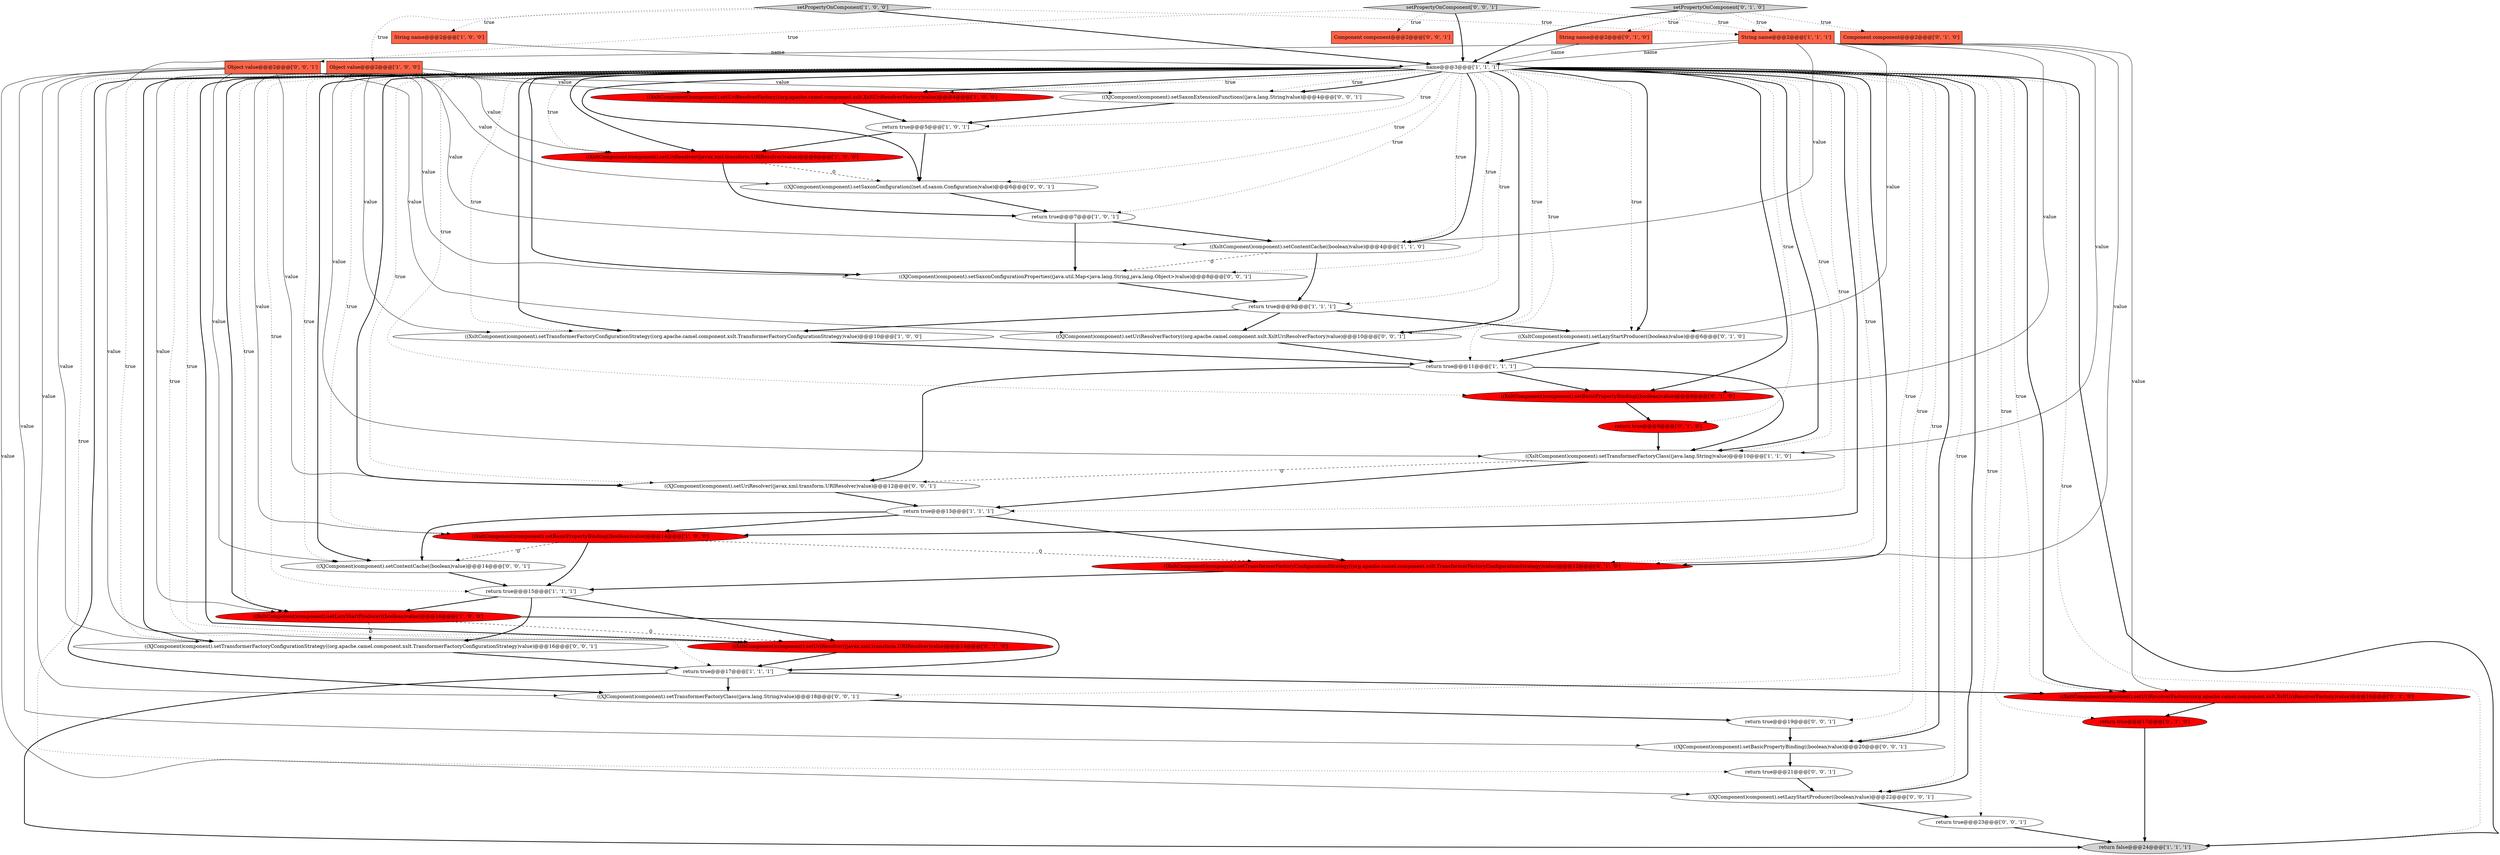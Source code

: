digraph {
0 [style = filled, label = "return true@@@15@@@['1', '1', '1']", fillcolor = white, shape = ellipse image = "AAA0AAABBB1BBB"];
23 [style = filled, label = "((XsltComponent)component).setUriResolver((javax.xml.transform.URIResolver)value)@@@14@@@['0', '1', '0']", fillcolor = red, shape = ellipse image = "AAA1AAABBB2BBB"];
1 [style = filled, label = "((XsltComponent)component).setLazyStartProducer((boolean)value)@@@16@@@['1', '0', '0']", fillcolor = red, shape = ellipse image = "AAA1AAABBB1BBB"];
40 [style = filled, label = "((XJComponent)component).setSaxonConfigurationProperties((java.util.Map<java.lang.String,java.lang.Object>)value)@@@8@@@['0', '0', '1']", fillcolor = white, shape = ellipse image = "AAA0AAABBB3BBB"];
3 [style = filled, label = "return true@@@11@@@['1', '1', '1']", fillcolor = white, shape = ellipse image = "AAA0AAABBB1BBB"];
37 [style = filled, label = "return true@@@21@@@['0', '0', '1']", fillcolor = white, shape = ellipse image = "AAA0AAABBB3BBB"];
43 [style = filled, label = "((XJComponent)component).setLazyStartProducer((boolean)value)@@@22@@@['0', '0', '1']", fillcolor = white, shape = ellipse image = "AAA0AAABBB3BBB"];
17 [style = filled, label = "((XsltComponent)component).setTransformerFactoryConfigurationStrategy((org.apache.camel.component.xslt.TransformerFactoryConfigurationStrategy)value)@@@10@@@['1', '0', '0']", fillcolor = white, shape = ellipse image = "AAA0AAABBB1BBB"];
5 [style = filled, label = "return true@@@5@@@['1', '0', '1']", fillcolor = white, shape = ellipse image = "AAA0AAABBB1BBB"];
32 [style = filled, label = "((XJComponent)component).setTransformerFactoryConfigurationStrategy((org.apache.camel.component.xslt.TransformerFactoryConfigurationStrategy)value)@@@16@@@['0', '0', '1']", fillcolor = white, shape = ellipse image = "AAA0AAABBB3BBB"];
30 [style = filled, label = "((XJComponent)component).setSaxonConfiguration((net.sf.saxon.Configuration)value)@@@6@@@['0', '0', '1']", fillcolor = white, shape = ellipse image = "AAA0AAABBB3BBB"];
34 [style = filled, label = "((XJComponent)component).setUriResolver((javax.xml.transform.URIResolver)value)@@@12@@@['0', '0', '1']", fillcolor = white, shape = ellipse image = "AAA0AAABBB3BBB"];
4 [style = filled, label = "name@@@3@@@['1', '1', '1']", fillcolor = white, shape = diamond image = "AAA0AAABBB1BBB"];
6 [style = filled, label = "setPropertyOnComponent['1', '0', '0']", fillcolor = lightgray, shape = diamond image = "AAA0AAABBB1BBB"];
31 [style = filled, label = "Component component@@@2@@@['0', '0', '1']", fillcolor = tomato, shape = box image = "AAA0AAABBB3BBB"];
20 [style = filled, label = "((XsltComponent)component).setTransformerFactoryConfigurationStrategy((org.apache.camel.component.xslt.TransformerFactoryConfigurationStrategy)value)@@@12@@@['0', '1', '0']", fillcolor = red, shape = ellipse image = "AAA1AAABBB2BBB"];
21 [style = filled, label = "((XsltComponent)component).setUriResolverFactory((org.apache.camel.component.xslt.XsltUriResolverFactory)value)@@@16@@@['0', '1', '0']", fillcolor = red, shape = ellipse image = "AAA1AAABBB2BBB"];
44 [style = filled, label = "((XJComponent)component).setTransformerFactoryClass((java.lang.String)value)@@@18@@@['0', '0', '1']", fillcolor = white, shape = ellipse image = "AAA0AAABBB3BBB"];
9 [style = filled, label = "String name@@@2@@@['1', '0', '0']", fillcolor = tomato, shape = box image = "AAA0AAABBB1BBB"];
14 [style = filled, label = "return true@@@7@@@['1', '0', '1']", fillcolor = white, shape = ellipse image = "AAA0AAABBB1BBB"];
24 [style = filled, label = "((XsltComponent)component).setBasicPropertyBinding((boolean)value)@@@8@@@['0', '1', '0']", fillcolor = red, shape = ellipse image = "AAA1AAABBB2BBB"];
10 [style = filled, label = "((XsltComponent)component).setTransformerFactoryClass((java.lang.String)value)@@@10@@@['1', '1', '0']", fillcolor = white, shape = ellipse image = "AAA0AAABBB1BBB"];
35 [style = filled, label = "Object value@@@2@@@['0', '0', '1']", fillcolor = tomato, shape = box image = "AAA0AAABBB3BBB"];
19 [style = filled, label = "return true@@@13@@@['1', '1', '1']", fillcolor = white, shape = ellipse image = "AAA0AAABBB1BBB"];
11 [style = filled, label = "String name@@@2@@@['1', '1', '1']", fillcolor = tomato, shape = box image = "AAA0AAABBB1BBB"];
12 [style = filled, label = "((XsltComponent)component).setUriResolverFactory((org.apache.camel.component.xslt.XsltUriResolverFactory)value)@@@4@@@['1', '0', '0']", fillcolor = red, shape = ellipse image = "AAA1AAABBB1BBB"];
38 [style = filled, label = "((XJComponent)component).setBasicPropertyBinding((boolean)value)@@@20@@@['0', '0', '1']", fillcolor = white, shape = ellipse image = "AAA0AAABBB3BBB"];
2 [style = filled, label = "((XsltComponent)component).setBasicPropertyBinding((boolean)value)@@@14@@@['1', '0', '0']", fillcolor = red, shape = ellipse image = "AAA1AAABBB1BBB"];
41 [style = filled, label = "((XJComponent)component).setUriResolverFactory((org.apache.camel.component.xslt.XsltUriResolverFactory)value)@@@10@@@['0', '0', '1']", fillcolor = white, shape = ellipse image = "AAA0AAABBB3BBB"];
16 [style = filled, label = "return true@@@17@@@['1', '1', '1']", fillcolor = white, shape = ellipse image = "AAA0AAABBB1BBB"];
7 [style = filled, label = "return false@@@24@@@['1', '1', '1']", fillcolor = lightgray, shape = ellipse image = "AAA0AAABBB1BBB"];
8 [style = filled, label = "Object value@@@2@@@['1', '0', '0']", fillcolor = tomato, shape = box image = "AAA0AAABBB1BBB"];
13 [style = filled, label = "((XsltComponent)component).setUriResolver((javax.xml.transform.URIResolver)value)@@@6@@@['1', '0', '0']", fillcolor = red, shape = ellipse image = "AAA1AAABBB1BBB"];
36 [style = filled, label = "return true@@@19@@@['0', '0', '1']", fillcolor = white, shape = ellipse image = "AAA0AAABBB3BBB"];
42 [style = filled, label = "((XJComponent)component).setContentCache((boolean)value)@@@14@@@['0', '0', '1']", fillcolor = white, shape = ellipse image = "AAA0AAABBB3BBB"];
29 [style = filled, label = "return true@@@9@@@['0', '1', '0']", fillcolor = red, shape = ellipse image = "AAA1AAABBB2BBB"];
33 [style = filled, label = "((XJComponent)component).setSaxonExtensionFunctions((java.lang.String)value)@@@4@@@['0', '0', '1']", fillcolor = white, shape = ellipse image = "AAA0AAABBB3BBB"];
39 [style = filled, label = "return true@@@23@@@['0', '0', '1']", fillcolor = white, shape = ellipse image = "AAA0AAABBB3BBB"];
45 [style = filled, label = "setPropertyOnComponent['0', '0', '1']", fillcolor = lightgray, shape = diamond image = "AAA0AAABBB3BBB"];
22 [style = filled, label = "Component component@@@2@@@['0', '1', '0']", fillcolor = tomato, shape = box image = "AAA0AAABBB2BBB"];
28 [style = filled, label = "((XsltComponent)component).setLazyStartProducer((boolean)value)@@@6@@@['0', '1', '0']", fillcolor = white, shape = ellipse image = "AAA0AAABBB2BBB"];
27 [style = filled, label = "setPropertyOnComponent['0', '1', '0']", fillcolor = lightgray, shape = diamond image = "AAA0AAABBB2BBB"];
25 [style = filled, label = "return true@@@17@@@['0', '1', '0']", fillcolor = red, shape = ellipse image = "AAA1AAABBB2BBB"];
26 [style = filled, label = "String name@@@2@@@['0', '1', '0']", fillcolor = tomato, shape = box image = "AAA0AAABBB2BBB"];
15 [style = filled, label = "return true@@@9@@@['1', '1', '1']", fillcolor = white, shape = ellipse image = "AAA0AAABBB1BBB"];
18 [style = filled, label = "((XsltComponent)component).setContentCache((boolean)value)@@@4@@@['1', '1', '0']", fillcolor = white, shape = ellipse image = "AAA0AAABBB1BBB"];
11->4 [style = solid, label="name"];
2->42 [style = dashed, label="0"];
4->18 [style = dotted, label="true"];
4->38 [style = dotted, label="true"];
12->5 [style = bold, label=""];
8->10 [style = solid, label="value"];
4->1 [style = dotted, label="true"];
3->24 [style = bold, label=""];
10->34 [style = dashed, label="0"];
10->19 [style = bold, label=""];
20->0 [style = bold, label=""];
16->7 [style = bold, label=""];
4->44 [style = dotted, label="true"];
11->10 [style = solid, label="value"];
4->7 [style = dotted, label="true"];
40->15 [style = bold, label=""];
35->44 [style = solid, label="value"];
4->33 [style = dotted, label="true"];
4->44 [style = bold, label=""];
4->30 [style = dotted, label="true"];
3->34 [style = bold, label=""];
15->17 [style = bold, label=""];
37->43 [style = bold, label=""];
11->20 [style = solid, label="value"];
4->42 [style = dotted, label="true"];
15->41 [style = bold, label=""];
30->14 [style = bold, label=""];
9->4 [style = solid, label="name"];
4->36 [style = dotted, label="true"];
11->21 [style = solid, label="value"];
4->24 [style = dotted, label="true"];
6->11 [style = dotted, label="true"];
28->3 [style = bold, label=""];
5->30 [style = bold, label=""];
4->17 [style = dotted, label="true"];
13->14 [style = bold, label=""];
19->42 [style = bold, label=""];
35->41 [style = solid, label="value"];
4->38 [style = bold, label=""];
27->22 [style = dotted, label="true"];
34->19 [style = bold, label=""];
11->28 [style = solid, label="value"];
19->20 [style = bold, label=""];
4->23 [style = dotted, label="true"];
4->0 [style = dotted, label="true"];
18->15 [style = bold, label=""];
4->21 [style = bold, label=""];
4->18 [style = bold, label=""];
35->30 [style = solid, label="value"];
4->2 [style = bold, label=""];
19->2 [style = bold, label=""];
21->25 [style = bold, label=""];
25->7 [style = bold, label=""];
8->12 [style = solid, label="value"];
4->28 [style = dotted, label="true"];
4->13 [style = dotted, label="true"];
3->10 [style = bold, label=""];
6->4 [style = bold, label=""];
0->23 [style = bold, label=""];
39->7 [style = bold, label=""];
38->37 [style = bold, label=""];
35->40 [style = solid, label="value"];
1->16 [style = bold, label=""];
14->18 [style = bold, label=""];
4->32 [style = dotted, label="true"];
11->24 [style = solid, label="value"];
4->2 [style = dotted, label="true"];
4->23 [style = bold, label=""];
45->31 [style = dotted, label="true"];
4->10 [style = bold, label=""];
4->5 [style = dotted, label="true"];
18->40 [style = dashed, label="0"];
4->24 [style = bold, label=""];
4->17 [style = bold, label=""];
8->18 [style = solid, label="value"];
8->1 [style = solid, label="value"];
35->38 [style = solid, label="value"];
4->10 [style = dotted, label="true"];
4->13 [style = bold, label=""];
35->34 [style = solid, label="value"];
4->15 [style = dotted, label="true"];
33->5 [style = bold, label=""];
32->16 [style = bold, label=""];
4->33 [style = bold, label=""];
1->32 [style = dashed, label="0"];
4->41 [style = bold, label=""];
4->7 [style = bold, label=""];
42->0 [style = bold, label=""];
4->29 [style = dotted, label="true"];
35->33 [style = solid, label="value"];
4->21 [style = dotted, label="true"];
8->13 [style = solid, label="value"];
4->37 [style = dotted, label="true"];
2->0 [style = bold, label=""];
4->3 [style = dotted, label="true"];
6->9 [style = dotted, label="true"];
15->28 [style = bold, label=""];
16->44 [style = bold, label=""];
6->8 [style = dotted, label="true"];
45->11 [style = dotted, label="true"];
0->1 [style = bold, label=""];
5->13 [style = bold, label=""];
11->18 [style = solid, label="value"];
4->20 [style = bold, label=""];
17->3 [style = bold, label=""];
4->12 [style = bold, label=""];
29->10 [style = bold, label=""];
4->1 [style = bold, label=""];
0->32 [style = bold, label=""];
4->12 [style = dotted, label="true"];
43->39 [style = bold, label=""];
1->23 [style = dashed, label="0"];
35->42 [style = solid, label="value"];
4->34 [style = bold, label=""];
4->19 [style = dotted, label="true"];
4->43 [style = dotted, label="true"];
4->40 [style = bold, label=""];
23->16 [style = bold, label=""];
35->43 [style = solid, label="value"];
4->43 [style = bold, label=""];
44->36 [style = bold, label=""];
2->20 [style = dashed, label="0"];
4->40 [style = dotted, label="true"];
27->26 [style = dotted, label="true"];
41->3 [style = bold, label=""];
4->39 [style = dotted, label="true"];
4->20 [style = dotted, label="true"];
4->42 [style = bold, label=""];
35->32 [style = solid, label="value"];
8->2 [style = solid, label="value"];
24->29 [style = bold, label=""];
4->25 [style = dotted, label="true"];
11->23 [style = solid, label="value"];
4->14 [style = dotted, label="true"];
4->28 [style = bold, label=""];
27->11 [style = dotted, label="true"];
45->4 [style = bold, label=""];
26->4 [style = solid, label="name"];
27->4 [style = bold, label=""];
4->30 [style = bold, label=""];
16->21 [style = bold, label=""];
45->35 [style = dotted, label="true"];
8->17 [style = solid, label="value"];
4->41 [style = dotted, label="true"];
4->34 [style = dotted, label="true"];
4->16 [style = dotted, label="true"];
36->38 [style = bold, label=""];
13->30 [style = dashed, label="0"];
14->40 [style = bold, label=""];
4->32 [style = bold, label=""];
}
